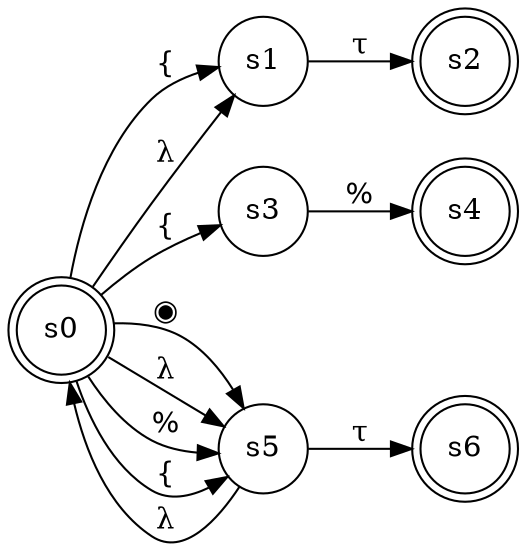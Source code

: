 digraph finite_state_machine {
	rankdir=LR;
	size="8,5"
	node [shape = doublecircle]; s0 s2 s4 s6;
	node [shape = circle];
	s0 -> s1 [ label = "{" ];
	s0 -> s1 [ label = "λ" ];
	s0 -> s3 [ label = "{" ];
	s0 -> s5 [ label = "◉" ];
	s0 -> s5 [ label = "λ" ];
	s0 -> s5 [ label = "%" ];
	s0 -> s5 [ label = "{" ];
	s1 -> s2 [ label = "τ" ];
	s3 -> s4 [ label = "%" ];
	s5 -> s0 [ label = "λ" ];
	s5 -> s6 [ label = "τ" ];
}
